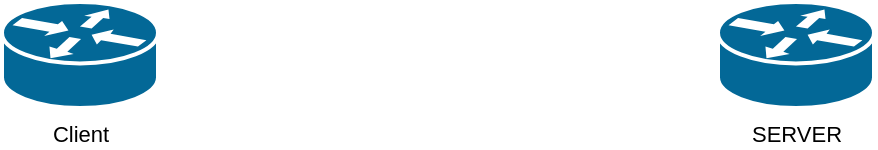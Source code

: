 <mxfile version="21.6.8" type="github">
  <diagram name="ページ1" id="lDiP6mujEjFrViueAqAz">
    <mxGraphModel dx="1914" dy="991" grid="0" gridSize="10" guides="1" tooltips="1" connect="1" arrows="1" fold="1" page="1" pageScale="1" pageWidth="827" pageHeight="1169" math="0" shadow="0">
      <root>
        <mxCell id="0" />
        <mxCell id="1" parent="0" />
        <mxCell id="XZkc61CAfvNK-924xg8p-1" value="Client" style="shape=mxgraph.cisco.routers.router;sketch=0;html=1;pointerEvents=1;dashed=0;fillColor=#036897;strokeColor=#ffffff;strokeWidth=2;verticalLabelPosition=bottom;verticalAlign=top;align=center;outlineConnect=0;fontFamily=Helvetica;fontSize=11;fontColor=default;" vertex="1" parent="1">
          <mxGeometry x="367" y="154" width="78" height="53" as="geometry" />
        </mxCell>
        <mxCell id="XZkc61CAfvNK-924xg8p-2" value="SERVER" style="shape=mxgraph.cisco.routers.router;sketch=0;html=1;pointerEvents=1;dashed=0;fillColor=#036897;strokeColor=#ffffff;strokeWidth=2;verticalLabelPosition=bottom;verticalAlign=top;align=center;outlineConnect=0;fontFamily=Helvetica;fontSize=11;fontColor=default;" vertex="1" parent="1">
          <mxGeometry x="725" y="154" width="78" height="53" as="geometry" />
        </mxCell>
      </root>
    </mxGraphModel>
  </diagram>
</mxfile>
